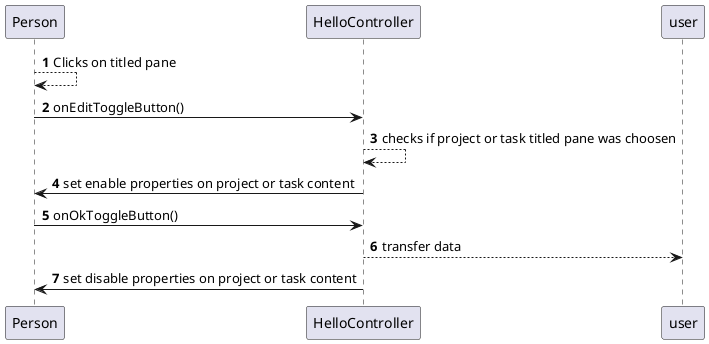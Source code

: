 @startuml
'https://plantuml.com/sequence-diagram

autonumber
Person -->Person : Clicks on titled pane
Person -> HelloController: onEditToggleButton()
HelloController --> HelloController: checks if project or task titled pane was choosen
HelloController -> Person: set enable properties on project or task content
Person -> HelloController: onOkToggleButton()
HelloController --> user: transfer data
HelloController -> Person : set disable properties on project or task content
@enduml